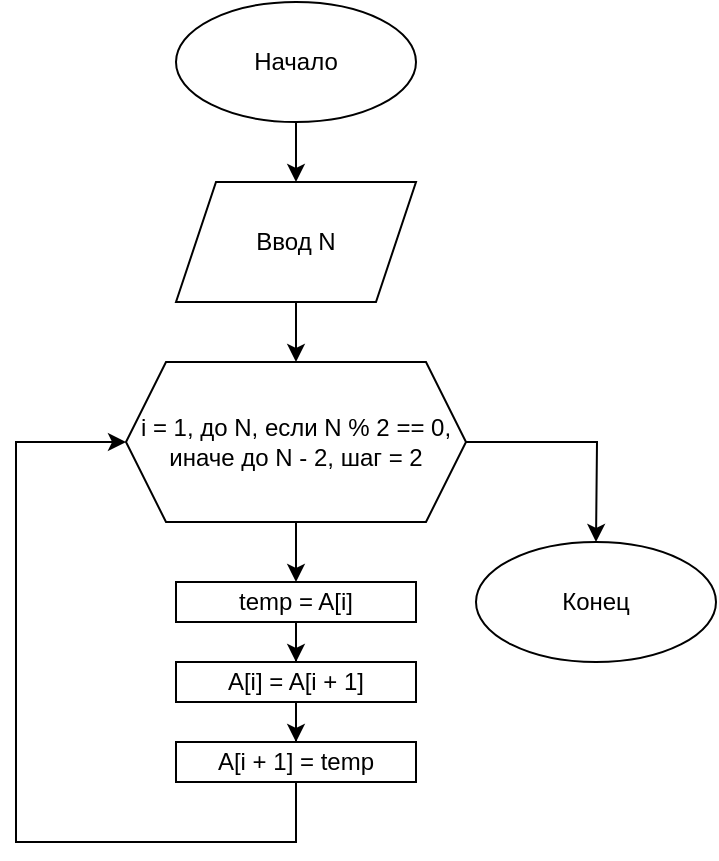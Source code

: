 <mxfile version="24.8.6">
  <diagram name="Страница — 1" id="gi1KXoSZf16vYgoppcuI">
    <mxGraphModel dx="1116" dy="537" grid="1" gridSize="10" guides="1" tooltips="1" connect="1" arrows="1" fold="1" page="1" pageScale="1" pageWidth="827" pageHeight="1169" math="0" shadow="0">
      <root>
        <mxCell id="0" />
        <mxCell id="1" parent="0" />
        <mxCell id="a8JeAVZim8IfFHfO419y-4" style="edgeStyle=orthogonalEdgeStyle;rounded=0;orthogonalLoop=1;jettySize=auto;html=1;entryX=0.5;entryY=0;entryDx=0;entryDy=0;" edge="1" parent="1" source="a8JeAVZim8IfFHfO419y-1" target="a8JeAVZim8IfFHfO419y-3">
          <mxGeometry relative="1" as="geometry" />
        </mxCell>
        <mxCell id="a8JeAVZim8IfFHfO419y-1" value="Начало" style="ellipse;whiteSpace=wrap;html=1;" vertex="1" parent="1">
          <mxGeometry x="340" y="50" width="120" height="60" as="geometry" />
        </mxCell>
        <mxCell id="a8JeAVZim8IfFHfO419y-7" style="edgeStyle=orthogonalEdgeStyle;rounded=0;orthogonalLoop=1;jettySize=auto;html=1;entryX=0.5;entryY=0;entryDx=0;entryDy=0;" edge="1" parent="1" source="a8JeAVZim8IfFHfO419y-3" target="a8JeAVZim8IfFHfO419y-6">
          <mxGeometry relative="1" as="geometry" />
        </mxCell>
        <mxCell id="a8JeAVZim8IfFHfO419y-3" value="Ввод N" style="shape=parallelogram;perimeter=parallelogramPerimeter;whiteSpace=wrap;html=1;fixedSize=1;" vertex="1" parent="1">
          <mxGeometry x="340" y="140" width="120" height="60" as="geometry" />
        </mxCell>
        <mxCell id="a8JeAVZim8IfFHfO419y-9" style="edgeStyle=orthogonalEdgeStyle;rounded=0;orthogonalLoop=1;jettySize=auto;html=1;entryX=0.5;entryY=0;entryDx=0;entryDy=0;" edge="1" parent="1" source="a8JeAVZim8IfFHfO419y-6" target="a8JeAVZim8IfFHfO419y-8">
          <mxGeometry relative="1" as="geometry" />
        </mxCell>
        <mxCell id="a8JeAVZim8IfFHfO419y-11" style="edgeStyle=orthogonalEdgeStyle;rounded=0;orthogonalLoop=1;jettySize=auto;html=1;" edge="1" parent="1" source="a8JeAVZim8IfFHfO419y-6">
          <mxGeometry relative="1" as="geometry">
            <mxPoint x="550" y="320" as="targetPoint" />
          </mxGeometry>
        </mxCell>
        <mxCell id="a8JeAVZim8IfFHfO419y-6" value="i = 1, до N, если N % 2 == 0, иначе до N - 2, шаг = 2" style="shape=hexagon;perimeter=hexagonPerimeter2;whiteSpace=wrap;html=1;fixedSize=1;" vertex="1" parent="1">
          <mxGeometry x="315" y="230" width="170" height="80" as="geometry" />
        </mxCell>
        <mxCell id="a8JeAVZim8IfFHfO419y-13" style="edgeStyle=orthogonalEdgeStyle;rounded=0;orthogonalLoop=1;jettySize=auto;html=1;entryX=0.5;entryY=0;entryDx=0;entryDy=0;" edge="1" parent="1" source="a8JeAVZim8IfFHfO419y-8" target="a8JeAVZim8IfFHfO419y-12">
          <mxGeometry relative="1" as="geometry" />
        </mxCell>
        <mxCell id="a8JeAVZim8IfFHfO419y-8" value="temp = A[i]" style="rounded=0;whiteSpace=wrap;html=1;" vertex="1" parent="1">
          <mxGeometry x="340" y="340" width="120" height="20" as="geometry" />
        </mxCell>
        <mxCell id="a8JeAVZim8IfFHfO419y-15" value="" style="edgeStyle=orthogonalEdgeStyle;rounded=0;orthogonalLoop=1;jettySize=auto;html=1;" edge="1" parent="1" source="a8JeAVZim8IfFHfO419y-12" target="a8JeAVZim8IfFHfO419y-14">
          <mxGeometry relative="1" as="geometry" />
        </mxCell>
        <mxCell id="a8JeAVZim8IfFHfO419y-12" value="A[i] = A[i + 1]" style="rounded=0;whiteSpace=wrap;html=1;" vertex="1" parent="1">
          <mxGeometry x="340" y="380" width="120" height="20" as="geometry" />
        </mxCell>
        <mxCell id="a8JeAVZim8IfFHfO419y-16" style="edgeStyle=orthogonalEdgeStyle;rounded=0;orthogonalLoop=1;jettySize=auto;html=1;entryX=0;entryY=0.5;entryDx=0;entryDy=0;" edge="1" parent="1" source="a8JeAVZim8IfFHfO419y-14" target="a8JeAVZim8IfFHfO419y-6">
          <mxGeometry relative="1" as="geometry">
            <mxPoint x="200" y="470" as="targetPoint" />
            <Array as="points">
              <mxPoint x="400" y="470" />
              <mxPoint x="260" y="470" />
              <mxPoint x="260" y="270" />
            </Array>
          </mxGeometry>
        </mxCell>
        <mxCell id="a8JeAVZim8IfFHfO419y-14" value="A[i + 1] = temp" style="rounded=0;whiteSpace=wrap;html=1;" vertex="1" parent="1">
          <mxGeometry x="340" y="420" width="120" height="20" as="geometry" />
        </mxCell>
        <mxCell id="a8JeAVZim8IfFHfO419y-17" value="Конец" style="ellipse;whiteSpace=wrap;html=1;" vertex="1" parent="1">
          <mxGeometry x="490" y="320" width="120" height="60" as="geometry" />
        </mxCell>
      </root>
    </mxGraphModel>
  </diagram>
</mxfile>
